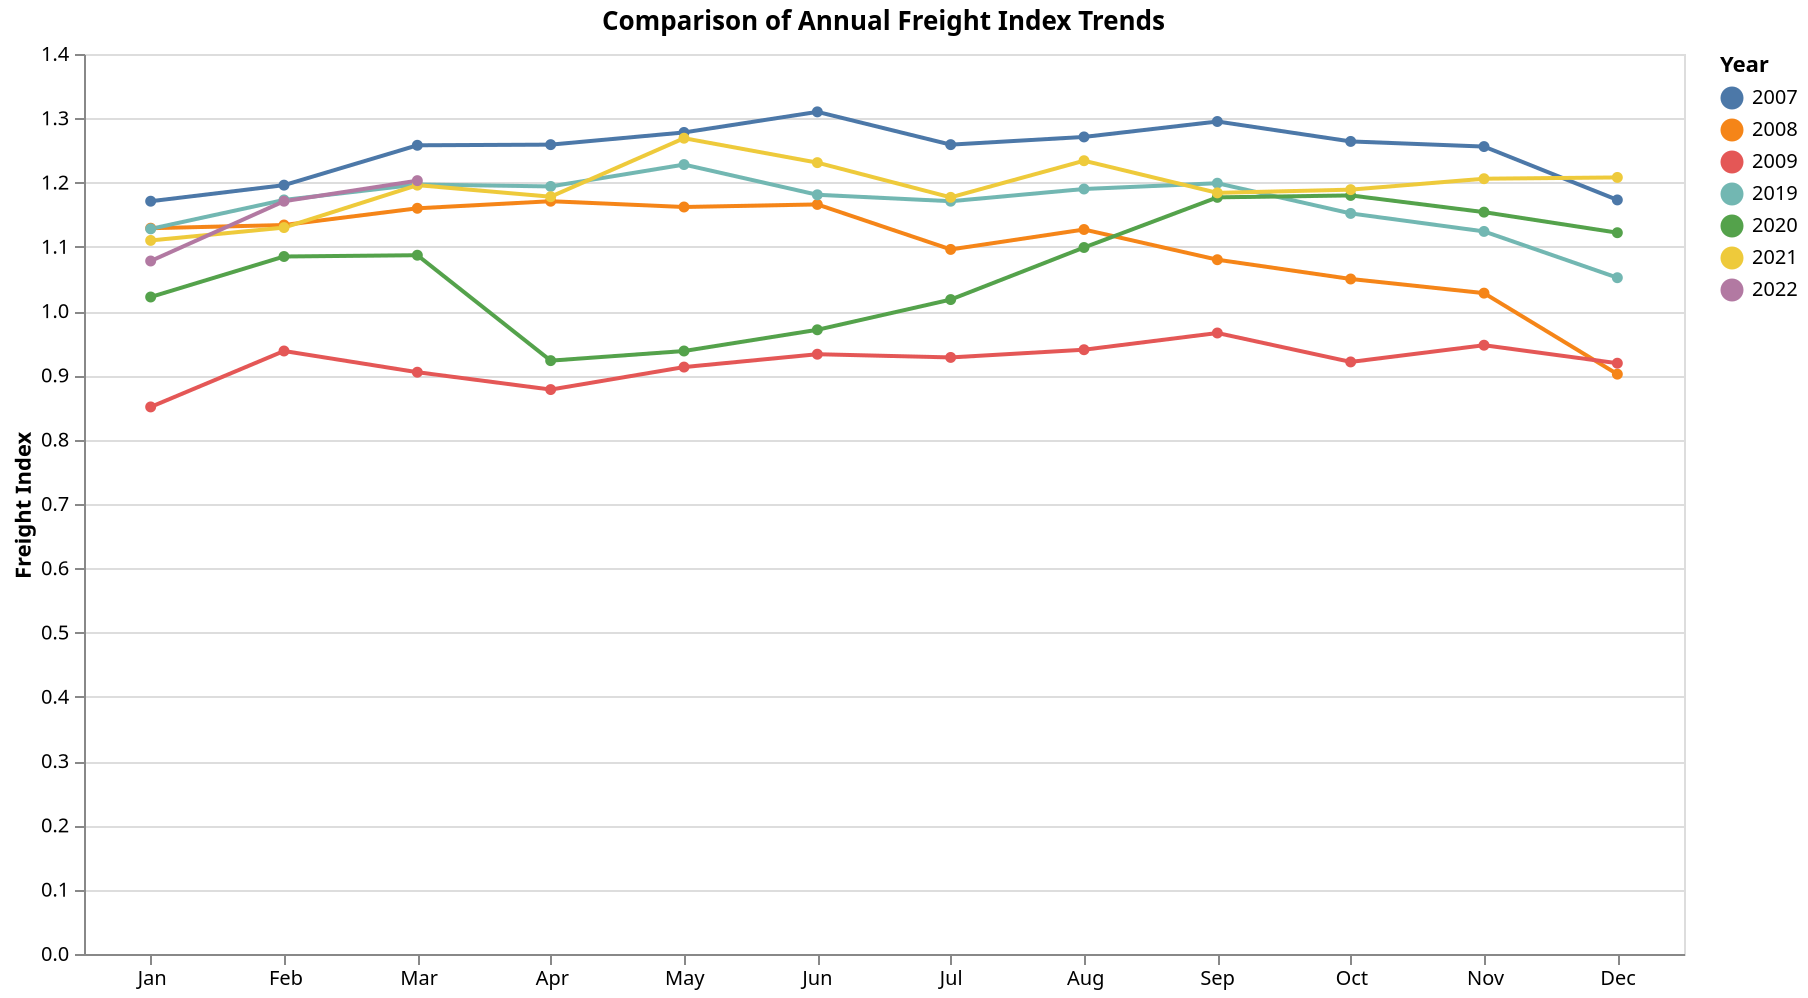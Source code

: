{
  "config": {
    "view": {
      "continuousWidth": 400,
      "continuousHeight": 300
    }
  },
  "data": {
    "name": "data-9e870c5d3c77196924ce7cbf40a7ab0b"
  },
  "mark": {
    "type": "line",
    "point": true
  },
  "background": "white",
  "encoding": {
    "color": {
      "type": "nominal",
      "field": "Year",
      "title": "Year"
    },
    "order": {
      "type": "quantitative",
      "field": "order"
    },
    "x": {
      "type": "ordinal",
      "axis": {
        "labelAngle": 0,
        "title": ""
      },
      "field": "Month",
      "sort": null
    },
    "y": {
      "type": "quantitative",
      "axis": {
        "title": "Freight Index"
      },
      "field": "value"
    }
  },
  "height": 450,
  "title": "Comparison of Annual Freight Index Trends",
  "width": 800,
  "$schema": "https://vega.github.io/schema/vega-lite/v5.json",
  "datasets": {
    "data-9e870c5d3c77196924ce7cbf40a7ab0b": [
      {
        "Month": "Jan",
        "Year": 2007,
        "order": 0,
        "variable": "Index",
        "value": 1.171
      },
      {
        "Month": "Feb",
        "Year": 2007,
        "order": 1,
        "variable": "Index",
        "value": 1.196
      },
      {
        "Month": "Mar",
        "Year": 2007,
        "order": 2,
        "variable": "Index",
        "value": 1.258
      },
      {
        "Month": "Apr",
        "Year": 2007,
        "order": 3,
        "variable": "Index",
        "value": 1.259
      },
      {
        "Month": "May",
        "Year": 2007,
        "order": 4,
        "variable": "Index",
        "value": 1.278
      },
      {
        "Month": "Jun",
        "Year": 2007,
        "order": 5,
        "variable": "Index",
        "value": 1.31
      },
      {
        "Month": "Jul",
        "Year": 2007,
        "order": 6,
        "variable": "Index",
        "value": 1.259
      },
      {
        "Month": "Aug",
        "Year": 2007,
        "order": 7,
        "variable": "Index",
        "value": 1.271
      },
      {
        "Month": "Sep",
        "Year": 2007,
        "order": 8,
        "variable": "Index",
        "value": 1.295
      },
      {
        "Month": "Oct",
        "Year": 2007,
        "order": 9,
        "variable": "Index",
        "value": 1.264
      },
      {
        "Month": "Nov",
        "Year": 2007,
        "order": 10,
        "variable": "Index",
        "value": 1.256
      },
      {
        "Month": "Dec",
        "Year": 2007,
        "order": 11,
        "variable": "Index",
        "value": 1.173
      },
      {
        "Month": "Jan",
        "Year": 2008,
        "order": 0,
        "variable": "Index",
        "value": 1.129
      },
      {
        "Month": "Feb",
        "Year": 2008,
        "order": 1,
        "variable": "Index",
        "value": 1.134
      },
      {
        "Month": "Mar",
        "Year": 2008,
        "order": 2,
        "variable": "Index",
        "value": 1.16
      },
      {
        "Month": "Apr",
        "Year": 2008,
        "order": 3,
        "variable": "Index",
        "value": 1.171
      },
      {
        "Month": "May",
        "Year": 2008,
        "order": 4,
        "variable": "Index",
        "value": 1.162
      },
      {
        "Month": "Jun",
        "Year": 2008,
        "order": 5,
        "variable": "Index",
        "value": 1.166
      },
      {
        "Month": "Jul",
        "Year": 2008,
        "order": 6,
        "variable": "Index",
        "value": 1.096
      },
      {
        "Month": "Aug",
        "Year": 2008,
        "order": 7,
        "variable": "Index",
        "value": 1.127
      },
      {
        "Month": "Sep",
        "Year": 2008,
        "order": 8,
        "variable": "Index",
        "value": 1.08
      },
      {
        "Month": "Oct",
        "Year": 2008,
        "order": 9,
        "variable": "Index",
        "value": 1.05
      },
      {
        "Month": "Nov",
        "Year": 2008,
        "order": 10,
        "variable": "Index",
        "value": 1.028
      },
      {
        "Month": "Dec",
        "Year": 2008,
        "order": 11,
        "variable": "Index",
        "value": 0.902
      },
      {
        "Month": "Jan",
        "Year": 2009,
        "order": 0,
        "variable": "Index",
        "value": 0.851
      },
      {
        "Month": "Feb",
        "Year": 2009,
        "order": 1,
        "variable": "Index",
        "value": 0.938
      },
      {
        "Month": "Mar",
        "Year": 2009,
        "order": 2,
        "variable": "Index",
        "value": 0.905
      },
      {
        "Month": "Apr",
        "Year": 2009,
        "order": 3,
        "variable": "Index",
        "value": 0.878
      },
      {
        "Month": "May",
        "Year": 2009,
        "order": 4,
        "variable": "Index",
        "value": 0.913
      },
      {
        "Month": "Jun",
        "Year": 2009,
        "order": 5,
        "variable": "Index",
        "value": 0.933
      },
      {
        "Month": "Jul",
        "Year": 2009,
        "order": 6,
        "variable": "Index",
        "value": 0.928
      },
      {
        "Month": "Aug",
        "Year": 2009,
        "order": 7,
        "variable": "Index",
        "value": 0.94
      },
      {
        "Month": "Sep",
        "Year": 2009,
        "order": 8,
        "variable": "Index",
        "value": 0.966
      },
      {
        "Month": "Oct",
        "Year": 2009,
        "order": 9,
        "variable": "Index",
        "value": 0.921
      },
      {
        "Month": "Nov",
        "Year": 2009,
        "order": 10,
        "variable": "Index",
        "value": 0.947
      },
      {
        "Month": "Dec",
        "Year": 2009,
        "order": 11,
        "variable": "Index",
        "value": 0.919
      },
      {
        "Month": "Jan",
        "Year": 2019,
        "order": 0,
        "variable": "Index",
        "value": 1.128
      },
      {
        "Month": "Feb",
        "Year": 2019,
        "order": 1,
        "variable": "Index",
        "value": 1.173
      },
      {
        "Month": "Mar",
        "Year": 2019,
        "order": 2,
        "variable": "Index",
        "value": 1.197
      },
      {
        "Month": "Apr",
        "Year": 2019,
        "order": 3,
        "variable": "Index",
        "value": 1.194
      },
      {
        "Month": "May",
        "Year": 2019,
        "order": 4,
        "variable": "Index",
        "value": 1.228
      },
      {
        "Month": "Jun",
        "Year": 2019,
        "order": 5,
        "variable": "Index",
        "value": 1.181
      },
      {
        "Month": "Jul",
        "Year": 2019,
        "order": 6,
        "variable": "Index",
        "value": 1.171
      },
      {
        "Month": "Aug",
        "Year": 2019,
        "order": 7,
        "variable": "Index",
        "value": 1.19
      },
      {
        "Month": "Sep",
        "Year": 2019,
        "order": 8,
        "variable": "Index",
        "value": 1.199
      },
      {
        "Month": "Oct",
        "Year": 2019,
        "order": 9,
        "variable": "Index",
        "value": 1.152
      },
      {
        "Month": "Nov",
        "Year": 2019,
        "order": 10,
        "variable": "Index",
        "value": 1.124
      },
      {
        "Month": "Dec",
        "Year": 2019,
        "order": 11,
        "variable": "Index",
        "value": 1.052
      },
      {
        "Month": "Jan",
        "Year": 2020,
        "order": 0,
        "variable": "Index",
        "value": 1.022
      },
      {
        "Month": "Feb",
        "Year": 2020,
        "order": 1,
        "variable": "Index",
        "value": 1.085
      },
      {
        "Month": "Mar",
        "Year": 2020,
        "order": 2,
        "variable": "Index",
        "value": 1.087
      },
      {
        "Month": "Apr",
        "Year": 2020,
        "order": 3,
        "variable": "Index",
        "value": 0.923
      },
      {
        "Month": "May",
        "Year": 2020,
        "order": 4,
        "variable": "Index",
        "value": 0.938
      },
      {
        "Month": "Jun",
        "Year": 2020,
        "order": 5,
        "variable": "Index",
        "value": 0.971
      },
      {
        "Month": "Jul",
        "Year": 2020,
        "order": 6,
        "variable": "Index",
        "value": 1.018
      },
      {
        "Month": "Aug",
        "Year": 2020,
        "order": 7,
        "variable": "Index",
        "value": 1.099
      },
      {
        "Month": "Sep",
        "Year": 2020,
        "order": 8,
        "variable": "Index",
        "value": 1.177
      },
      {
        "Month": "Oct",
        "Year": 2020,
        "order": 9,
        "variable": "Index",
        "value": 1.18
      },
      {
        "Month": "Nov",
        "Year": 2020,
        "order": 10,
        "variable": "Index",
        "value": 1.154
      },
      {
        "Month": "Dec",
        "Year": 2020,
        "order": 11,
        "variable": "Index",
        "value": 1.122
      },
      {
        "Month": "Jan",
        "Year": 2021,
        "order": 0,
        "variable": "Index",
        "value": 1.11
      },
      {
        "Month": "Feb",
        "Year": 2021,
        "order": 1,
        "variable": "Index",
        "value": 1.13
      },
      {
        "Month": "Mar",
        "Year": 2021,
        "order": 2,
        "variable": "Index",
        "value": 1.196
      },
      {
        "Month": "Apr",
        "Year": 2021,
        "order": 3,
        "variable": "Index",
        "value": 1.178
      },
      {
        "Month": "May",
        "Year": 2021,
        "order": 4,
        "variable": "Index",
        "value": 1.269
      },
      {
        "Month": "Jun",
        "Year": 2021,
        "order": 5,
        "variable": "Index",
        "value": 1.231
      },
      {
        "Month": "Jul",
        "Year": 2021,
        "order": 6,
        "variable": "Index",
        "value": 1.177
      },
      {
        "Month": "Aug",
        "Year": 2021,
        "order": 7,
        "variable": "Index",
        "value": 1.234
      },
      {
        "Month": "Sep",
        "Year": 2021,
        "order": 8,
        "variable": "Index",
        "value": 1.184
      },
      {
        "Month": "Oct",
        "Year": 2021,
        "order": 9,
        "variable": "Index",
        "value": 1.189
      },
      {
        "Month": "Nov",
        "Year": 2021,
        "order": 10,
        "variable": "Index",
        "value": 1.206
      },
      {
        "Month": "Dec",
        "Year": 2021,
        "order": 11,
        "variable": "Index",
        "value": 1.208
      },
      {
        "Month": "Jan",
        "Year": 2022,
        "order": 0,
        "variable": "Index",
        "value": 1.078
      },
      {
        "Month": "Feb",
        "Year": 2022,
        "order": 1,
        "variable": "Index",
        "value": 1.171
      },
      {
        "Month": "Mar",
        "Year": 2022,
        "order": 2,
        "variable": "Index",
        "value": 1.203
      }
    ]
  }
}
